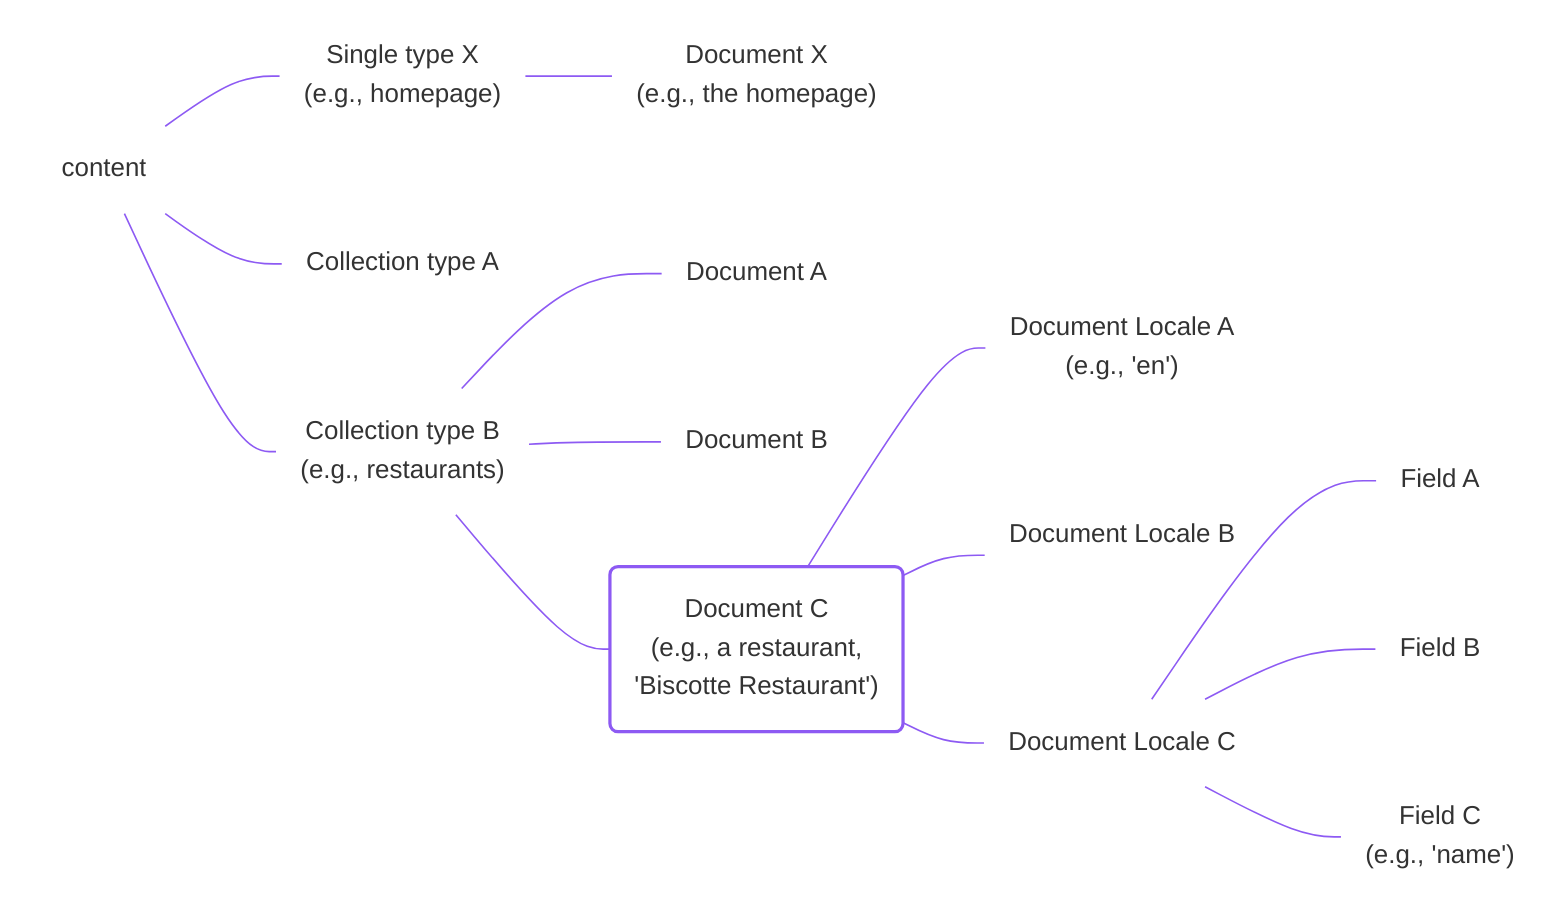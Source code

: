 flowchart LR
  stX("Single type X <br>(e.g., homepage)")
  docX("Document X<br/>(e.g., the homepage)")
  docA(Document A)
  docB(Document B)
  docC("Document C<br>(e.g., a restaurant,<br/>'Biscotte Restaurant')")
  docLocA("Document Locale A<br>(e.g., 'en')")
  docLocB("Document Locale B<br><br>")
  docLocC(Document Locale C)
  ctA(Collection type A)
  ctB("Collection type B<br>(e.g., restaurants)")
  fieldA(Field A)
  fieldB(Field B)
  fieldC("Field C<br>(e.g., 'name')")

  content --- stX --- docX
  content --- ctA
  content --- ctB

  ctB --- docA
  ctB --- docB
  ctB --- docC

  docC --- docLocA
  docC --- docLocB
  docC --- docLocC

  docLocC --- fieldA
  docLocC --- fieldB
  docLocC --- fieldC

  classDef notHighlighted fill:transparent,stroke:none
  classDef highlighted fill:transparent,stroke:#8D5AF3,stroke-width:2px
  class content,stX,docX,docA,docB,ctA,ctB,docLocA,docLocB,docLocC,fieldA,fieldB,fieldC notHighlighted
  linkStyle default stroke:#8D5AF3
  class docC highlighted